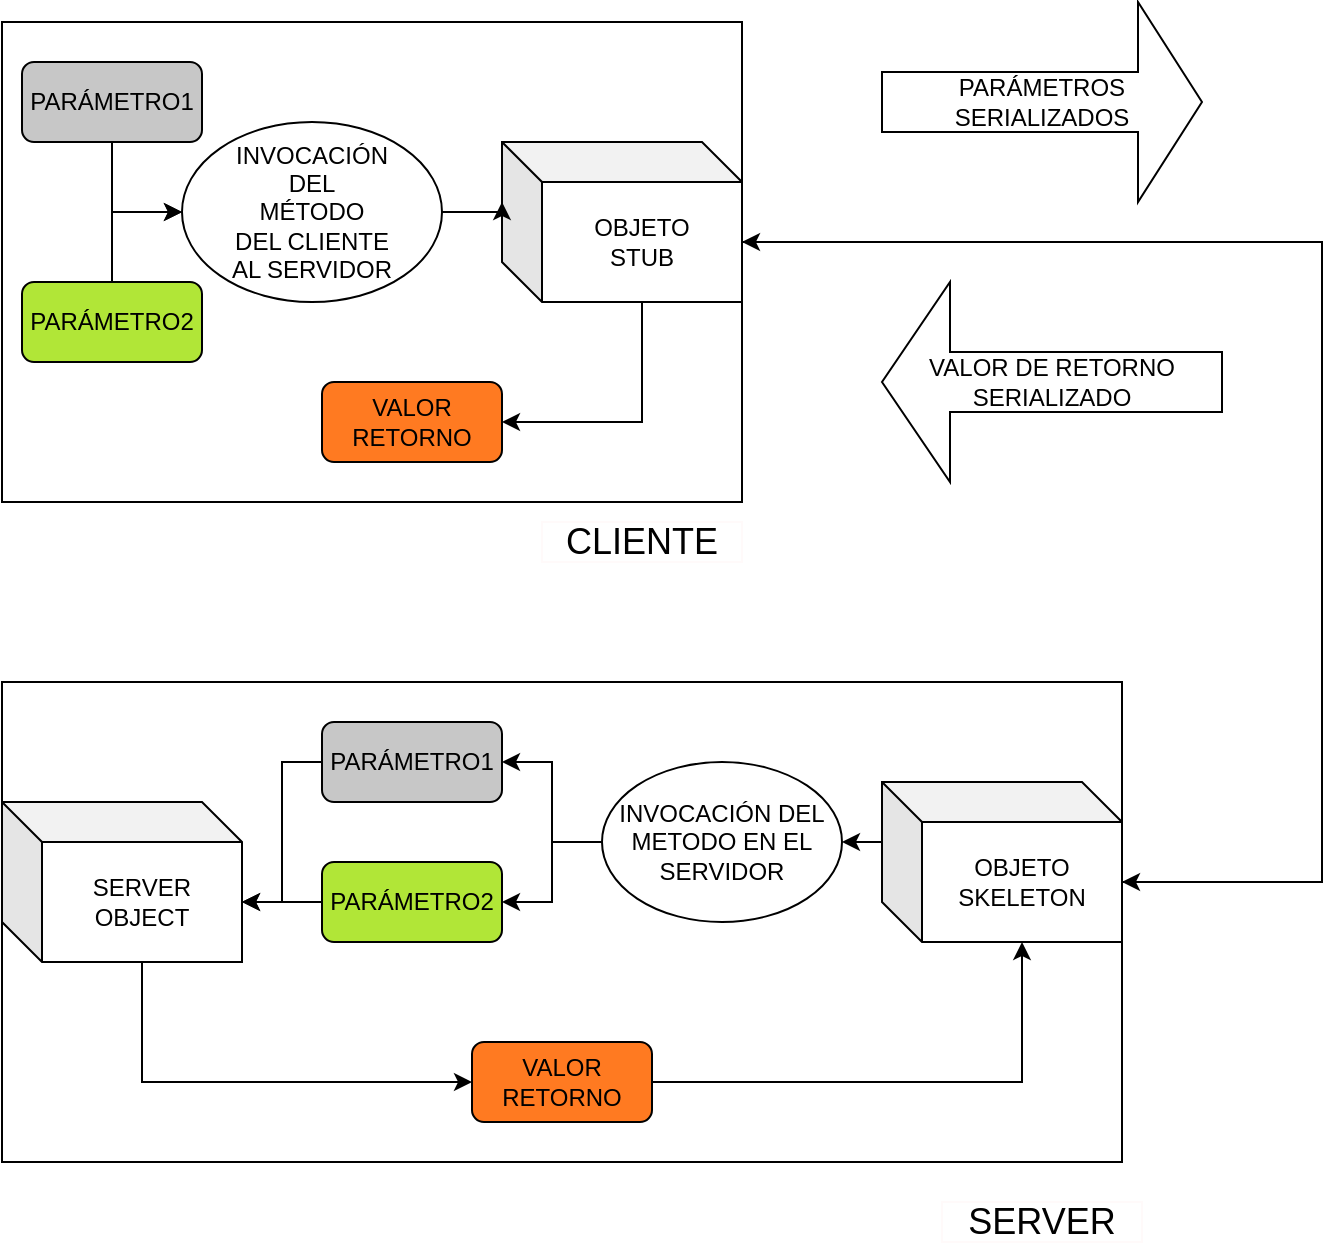 <mxfile version="21.3.7" type="device">
  <diagram name="Página-1" id="Mr0iV3-xZq4GgfGTp7Ib">
    <mxGraphModel dx="597" dy="533" grid="1" gridSize="10" guides="1" tooltips="1" connect="1" arrows="1" fold="1" page="1" pageScale="1" pageWidth="827" pageHeight="1169" math="0" shadow="0">
      <root>
        <mxCell id="0" />
        <mxCell id="1" parent="0" />
        <mxCell id="UU-82Z7bc_KMMTNKvYgJ-38" value="" style="rounded=0;whiteSpace=wrap;html=1;" parent="1" vertex="1">
          <mxGeometry x="80" y="110" width="370" height="240" as="geometry" />
        </mxCell>
        <mxCell id="bURJVlaiLyjdHHoJNRTv-4" style="edgeStyle=orthogonalEdgeStyle;rounded=0;orthogonalLoop=1;jettySize=auto;html=1;exitX=0.5;exitY=1;exitDx=0;exitDy=0;entryX=0;entryY=0.5;entryDx=0;entryDy=0;" parent="1" source="UU-82Z7bc_KMMTNKvYgJ-2" target="UU-82Z7bc_KMMTNKvYgJ-7" edge="1">
          <mxGeometry relative="1" as="geometry" />
        </mxCell>
        <mxCell id="UU-82Z7bc_KMMTNKvYgJ-2" value="PARÁMETRO1" style="rounded=1;whiteSpace=wrap;html=1;fillColor=#C7C7C7;" parent="1" vertex="1">
          <mxGeometry x="90" y="130" width="90" height="40" as="geometry" />
        </mxCell>
        <mxCell id="bURJVlaiLyjdHHoJNRTv-3" style="edgeStyle=orthogonalEdgeStyle;rounded=0;orthogonalLoop=1;jettySize=auto;html=1;exitX=0.5;exitY=0;exitDx=0;exitDy=0;entryX=0;entryY=0.5;entryDx=0;entryDy=0;" parent="1" source="UU-82Z7bc_KMMTNKvYgJ-3" target="UU-82Z7bc_KMMTNKvYgJ-7" edge="1">
          <mxGeometry relative="1" as="geometry" />
        </mxCell>
        <mxCell id="UU-82Z7bc_KMMTNKvYgJ-3" value="PARÁMETRO2" style="rounded=1;whiteSpace=wrap;html=1;fillColor=#B1E637;" parent="1" vertex="1">
          <mxGeometry x="90" y="240" width="90" height="40" as="geometry" />
        </mxCell>
        <mxCell id="UU-82Z7bc_KMMTNKvYgJ-4" value="&lt;font style=&quot;font-size: 18px;&quot;&gt;CLIENTE&lt;/font&gt;" style="text;html=1;strokeColor=#FFFAFA;fillColor=none;align=center;verticalAlign=middle;whiteSpace=wrap;rounded=0;" parent="1" vertex="1">
          <mxGeometry x="350" y="360" width="100" height="20" as="geometry" />
        </mxCell>
        <mxCell id="UU-82Z7bc_KMMTNKvYgJ-74" style="edgeStyle=orthogonalEdgeStyle;rounded=0;orthogonalLoop=1;jettySize=auto;html=1;exitX=0;exitY=0;exitDx=120;exitDy=50;exitPerimeter=0;entryX=0;entryY=0;entryDx=120;entryDy=50;entryPerimeter=0;" parent="1" source="UU-82Z7bc_KMMTNKvYgJ-5" target="UU-82Z7bc_KMMTNKvYgJ-55" edge="1">
          <mxGeometry relative="1" as="geometry">
            <Array as="points">
              <mxPoint x="740" y="220" />
              <mxPoint x="740" y="540" />
            </Array>
          </mxGeometry>
        </mxCell>
        <mxCell id="UU-82Z7bc_KMMTNKvYgJ-83" style="edgeStyle=orthogonalEdgeStyle;rounded=0;orthogonalLoop=1;jettySize=auto;html=1;exitX=0;exitY=0;exitDx=70;exitDy=80;exitPerimeter=0;entryX=1;entryY=0.5;entryDx=0;entryDy=0;" parent="1" source="UU-82Z7bc_KMMTNKvYgJ-5" target="UU-82Z7bc_KMMTNKvYgJ-6" edge="1">
          <mxGeometry relative="1" as="geometry" />
        </mxCell>
        <mxCell id="UU-82Z7bc_KMMTNKvYgJ-5" value="OBJETO&lt;br&gt;STUB" style="shape=cube;whiteSpace=wrap;html=1;boundedLbl=1;backgroundOutline=1;darkOpacity=0.05;darkOpacity2=0.1;" parent="1" vertex="1">
          <mxGeometry x="330" y="170" width="120" height="80" as="geometry" />
        </mxCell>
        <mxCell id="UU-82Z7bc_KMMTNKvYgJ-6" value="VALOR RETORNO" style="rounded=1;whiteSpace=wrap;html=1;fillColor=#FF7A21;" parent="1" vertex="1">
          <mxGeometry x="240" y="290" width="90" height="40" as="geometry" />
        </mxCell>
        <mxCell id="bURJVlaiLyjdHHoJNRTv-1" style="edgeStyle=orthogonalEdgeStyle;rounded=0;orthogonalLoop=1;jettySize=auto;html=1;exitX=1;exitY=0.5;exitDx=0;exitDy=0;" parent="1" source="UU-82Z7bc_KMMTNKvYgJ-7" edge="1">
          <mxGeometry relative="1" as="geometry">
            <mxPoint x="330" y="200" as="targetPoint" />
          </mxGeometry>
        </mxCell>
        <mxCell id="UU-82Z7bc_KMMTNKvYgJ-7" value="INVOCACIÓN&lt;br&gt;DEL&lt;br&gt;MÉTODO&lt;br&gt;DEL CLIENTE&lt;br&gt;AL SERVIDOR" style="ellipse;whiteSpace=wrap;html=1;" parent="1" vertex="1">
          <mxGeometry x="170" y="160" width="130" height="90" as="geometry" />
        </mxCell>
        <mxCell id="UU-82Z7bc_KMMTNKvYgJ-42" value="" style="rounded=0;whiteSpace=wrap;html=1;" parent="1" vertex="1">
          <mxGeometry x="80" y="440" width="560" height="240" as="geometry" />
        </mxCell>
        <mxCell id="UU-82Z7bc_KMMTNKvYgJ-77" style="edgeStyle=orthogonalEdgeStyle;rounded=0;orthogonalLoop=1;jettySize=auto;html=1;exitX=0;exitY=0.5;exitDx=0;exitDy=0;entryX=0;entryY=0;entryDx=120;entryDy=50;entryPerimeter=0;" parent="1" source="UU-82Z7bc_KMMTNKvYgJ-44" target="UU-82Z7bc_KMMTNKvYgJ-49" edge="1">
          <mxGeometry relative="1" as="geometry" />
        </mxCell>
        <mxCell id="UU-82Z7bc_KMMTNKvYgJ-44" value="PARÁMETRO1" style="rounded=1;whiteSpace=wrap;html=1;fillColor=#C7C7C7;" parent="1" vertex="1">
          <mxGeometry x="240" y="460" width="90" height="40" as="geometry" />
        </mxCell>
        <mxCell id="UU-82Z7bc_KMMTNKvYgJ-79" style="edgeStyle=orthogonalEdgeStyle;rounded=0;orthogonalLoop=1;jettySize=auto;html=1;exitX=0;exitY=0.5;exitDx=0;exitDy=0;entryX=0;entryY=0;entryDx=120;entryDy=50;entryPerimeter=0;" parent="1" source="UU-82Z7bc_KMMTNKvYgJ-46" target="UU-82Z7bc_KMMTNKvYgJ-49" edge="1">
          <mxGeometry relative="1" as="geometry" />
        </mxCell>
        <mxCell id="UU-82Z7bc_KMMTNKvYgJ-46" value="PARÁMETRO2" style="rounded=1;whiteSpace=wrap;html=1;fillColor=#B1E637;" parent="1" vertex="1">
          <mxGeometry x="240" y="530" width="90" height="40" as="geometry" />
        </mxCell>
        <mxCell id="UU-82Z7bc_KMMTNKvYgJ-80" style="edgeStyle=orthogonalEdgeStyle;rounded=0;orthogonalLoop=1;jettySize=auto;html=1;exitX=0;exitY=0;exitDx=70;exitDy=80;exitPerimeter=0;entryX=0;entryY=0.5;entryDx=0;entryDy=0;" parent="1" source="UU-82Z7bc_KMMTNKvYgJ-49" target="UU-82Z7bc_KMMTNKvYgJ-51" edge="1">
          <mxGeometry relative="1" as="geometry" />
        </mxCell>
        <mxCell id="UU-82Z7bc_KMMTNKvYgJ-49" value="SERVER OBJECT" style="shape=cube;whiteSpace=wrap;html=1;boundedLbl=1;backgroundOutline=1;darkOpacity=0.05;darkOpacity2=0.1;" parent="1" vertex="1">
          <mxGeometry x="80" y="500" width="120" height="80" as="geometry" />
        </mxCell>
        <mxCell id="UU-82Z7bc_KMMTNKvYgJ-81" style="edgeStyle=orthogonalEdgeStyle;rounded=0;orthogonalLoop=1;jettySize=auto;html=1;exitX=1;exitY=0.5;exitDx=0;exitDy=0;entryX=0;entryY=0;entryDx=70;entryDy=80;entryPerimeter=0;" parent="1" source="UU-82Z7bc_KMMTNKvYgJ-51" target="UU-82Z7bc_KMMTNKvYgJ-55" edge="1">
          <mxGeometry relative="1" as="geometry" />
        </mxCell>
        <mxCell id="UU-82Z7bc_KMMTNKvYgJ-51" value="VALOR RETORNO" style="rounded=1;whiteSpace=wrap;html=1;fillColor=#FF7A21;" parent="1" vertex="1">
          <mxGeometry x="315" y="620" width="90" height="40" as="geometry" />
        </mxCell>
        <mxCell id="UU-82Z7bc_KMMTNKvYgJ-75" style="edgeStyle=orthogonalEdgeStyle;rounded=0;orthogonalLoop=1;jettySize=auto;html=1;exitX=0;exitY=0.5;exitDx=0;exitDy=0;entryX=1;entryY=0.5;entryDx=0;entryDy=0;" parent="1" source="UU-82Z7bc_KMMTNKvYgJ-53" target="UU-82Z7bc_KMMTNKvYgJ-44" edge="1">
          <mxGeometry relative="1" as="geometry" />
        </mxCell>
        <mxCell id="UU-82Z7bc_KMMTNKvYgJ-76" style="edgeStyle=orthogonalEdgeStyle;rounded=0;orthogonalLoop=1;jettySize=auto;html=1;exitX=0;exitY=0.5;exitDx=0;exitDy=0;entryX=1;entryY=0.5;entryDx=0;entryDy=0;" parent="1" source="UU-82Z7bc_KMMTNKvYgJ-53" target="UU-82Z7bc_KMMTNKvYgJ-46" edge="1">
          <mxGeometry relative="1" as="geometry" />
        </mxCell>
        <mxCell id="UU-82Z7bc_KMMTNKvYgJ-53" value="INVOCACIÓN DEL METODO EN EL SERVIDOR" style="ellipse;whiteSpace=wrap;html=1;" parent="1" vertex="1">
          <mxGeometry x="380" y="480" width="120" height="80" as="geometry" />
        </mxCell>
        <mxCell id="UU-82Z7bc_KMMTNKvYgJ-57" style="edgeStyle=orthogonalEdgeStyle;rounded=0;orthogonalLoop=1;jettySize=auto;html=1;exitX=0;exitY=0;exitDx=120;exitDy=50;exitPerimeter=0;entryX=0;entryY=0;entryDx=120;entryDy=50;entryPerimeter=0;" parent="1" source="UU-82Z7bc_KMMTNKvYgJ-55" target="UU-82Z7bc_KMMTNKvYgJ-5" edge="1">
          <mxGeometry relative="1" as="geometry">
            <Array as="points">
              <mxPoint x="740" y="540" />
              <mxPoint x="740" y="220" />
            </Array>
          </mxGeometry>
        </mxCell>
        <mxCell id="UU-82Z7bc_KMMTNKvYgJ-82" style="edgeStyle=orthogonalEdgeStyle;rounded=0;orthogonalLoop=1;jettySize=auto;html=1;exitX=0;exitY=0;exitDx=0;exitDy=30;exitPerimeter=0;entryX=1;entryY=0.5;entryDx=0;entryDy=0;" parent="1" source="UU-82Z7bc_KMMTNKvYgJ-55" target="UU-82Z7bc_KMMTNKvYgJ-53" edge="1">
          <mxGeometry relative="1" as="geometry" />
        </mxCell>
        <mxCell id="UU-82Z7bc_KMMTNKvYgJ-55" value="OBJETO&lt;br&gt;SKELETON" style="shape=cube;whiteSpace=wrap;html=1;boundedLbl=1;backgroundOutline=1;darkOpacity=0.05;darkOpacity2=0.1;" parent="1" vertex="1">
          <mxGeometry x="520" y="490" width="120" height="80" as="geometry" />
        </mxCell>
        <mxCell id="UU-82Z7bc_KMMTNKvYgJ-56" value="&lt;font style=&quot;font-size: 18px;&quot;&gt;SERVER&lt;/font&gt;" style="text;html=1;strokeColor=#FFFAFA;fillColor=none;align=center;verticalAlign=middle;whiteSpace=wrap;rounded=0;" parent="1" vertex="1">
          <mxGeometry x="550" y="700" width="100" height="20" as="geometry" />
        </mxCell>
        <mxCell id="UU-82Z7bc_KMMTNKvYgJ-70" value="PARÁMETROS&lt;br&gt;SERIALIZADOS" style="shape=singleArrow;whiteSpace=wrap;html=1;" parent="1" vertex="1">
          <mxGeometry x="520" y="100" width="160" height="100" as="geometry" />
        </mxCell>
        <mxCell id="UU-82Z7bc_KMMTNKvYgJ-72" value="VALOR DE RETORNO&lt;br&gt;SERIALIZADO" style="shape=singleArrow;direction=west;whiteSpace=wrap;html=1;" parent="1" vertex="1">
          <mxGeometry x="520" y="240" width="170" height="100" as="geometry" />
        </mxCell>
      </root>
    </mxGraphModel>
  </diagram>
</mxfile>
